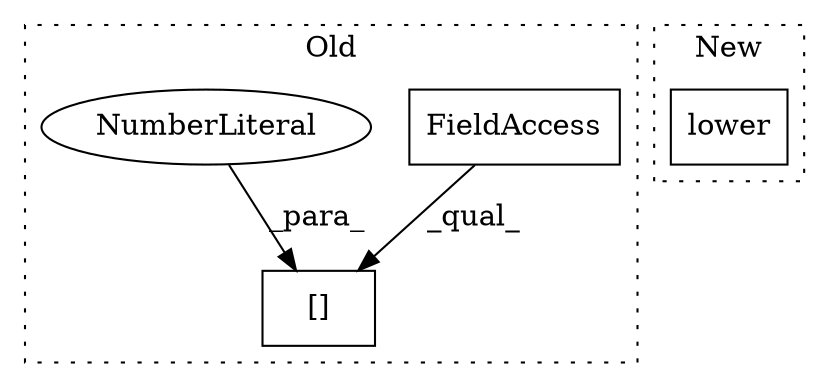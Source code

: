 digraph G {
subgraph cluster0 {
1 [label="[]" a="2" s="1859,1865" l="5,1" shape="box"];
3 [label="FieldAccess" a="22" s="1859" l="4" shape="box"];
4 [label="NumberLiteral" a="34" s="1864" l="1" shape="ellipse"];
label = "Old";
style="dotted";
}
subgraph cluster1 {
2 [label="lower" a="32" s="1835" l="7" shape="box"];
label = "New";
style="dotted";
}
3 -> 1 [label="_qual_"];
4 -> 1 [label="_para_"];
}